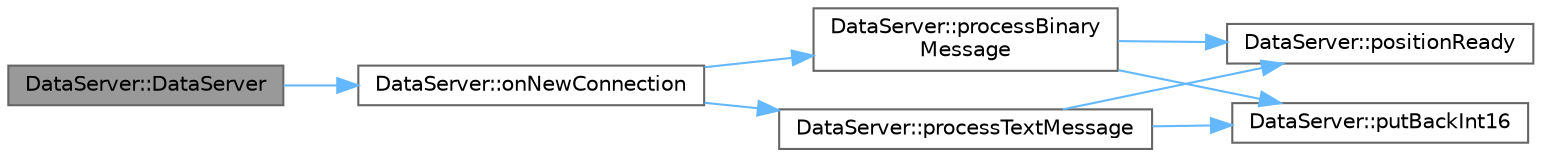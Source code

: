 digraph "DataServer::DataServer"
{
 // LATEX_PDF_SIZE
  bgcolor="transparent";
  edge [fontname=Helvetica,fontsize=10,labelfontname=Helvetica,labelfontsize=10];
  node [fontname=Helvetica,fontsize=10,shape=box,height=0.2,width=0.4];
  rankdir="LR";
  Node1 [id="Node000001",label="DataServer::DataServer",height=0.2,width=0.4,color="gray40", fillcolor="grey60", style="filled", fontcolor="black",tooltip="Construct a new DataServer object."];
  Node1 -> Node2 [id="edge1_Node000001_Node000002",color="steelblue1",style="solid",tooltip=" "];
  Node2 [id="Node000002",label="DataServer::onNewConnection",height=0.2,width=0.4,color="grey40", fillcolor="white", style="filled",URL="$class_data_server.html#aa63462af0d6323d59cfb5638bfac703a",tooltip="Handles new client connections."];
  Node2 -> Node3 [id="edge2_Node000002_Node000003",color="steelblue1",style="solid",tooltip=" "];
  Node3 [id="Node000003",label="DataServer::processBinary\lMessage",height=0.2,width=0.4,color="grey40", fillcolor="white", style="filled",URL="$class_data_server.html#a268dc5b8cd61803572309c804bc5ea7b",tooltip="Processes incoming binary messages."];
  Node3 -> Node4 [id="edge3_Node000003_Node000004",color="steelblue1",style="solid",tooltip=" "];
  Node4 [id="Node000004",label="DataServer::positionReady",height=0.2,width=0.4,color="grey40", fillcolor="white", style="filled",URL="$class_data_server.html#a1cdc7a1ab7799d2480de8d47b44529c4",tooltip="Signal emitted when a new position is ready."];
  Node3 -> Node5 [id="edge4_Node000003_Node000005",color="steelblue1",style="solid",tooltip=" "];
  Node5 [id="Node000005",label="DataServer::putBackInt16",height=0.2,width=0.4,color="grey40", fillcolor="white", style="filled",URL="$class_data_server.html#aec1a67b9b24bd0894c79e771233c72ac",tooltip="Converts two bytes back to an int16."];
  Node2 -> Node6 [id="edge5_Node000002_Node000006",color="steelblue1",style="solid",tooltip=" "];
  Node6 [id="Node000006",label="DataServer::processTextMessage",height=0.2,width=0.4,color="grey40", fillcolor="white", style="filled",URL="$class_data_server.html#a48864b6e647f46699b22ab69bef60f1c",tooltip="Processes incoming text messages."];
  Node6 -> Node4 [id="edge6_Node000006_Node000004",color="steelblue1",style="solid",tooltip=" "];
  Node6 -> Node5 [id="edge7_Node000006_Node000005",color="steelblue1",style="solid",tooltip=" "];
}
